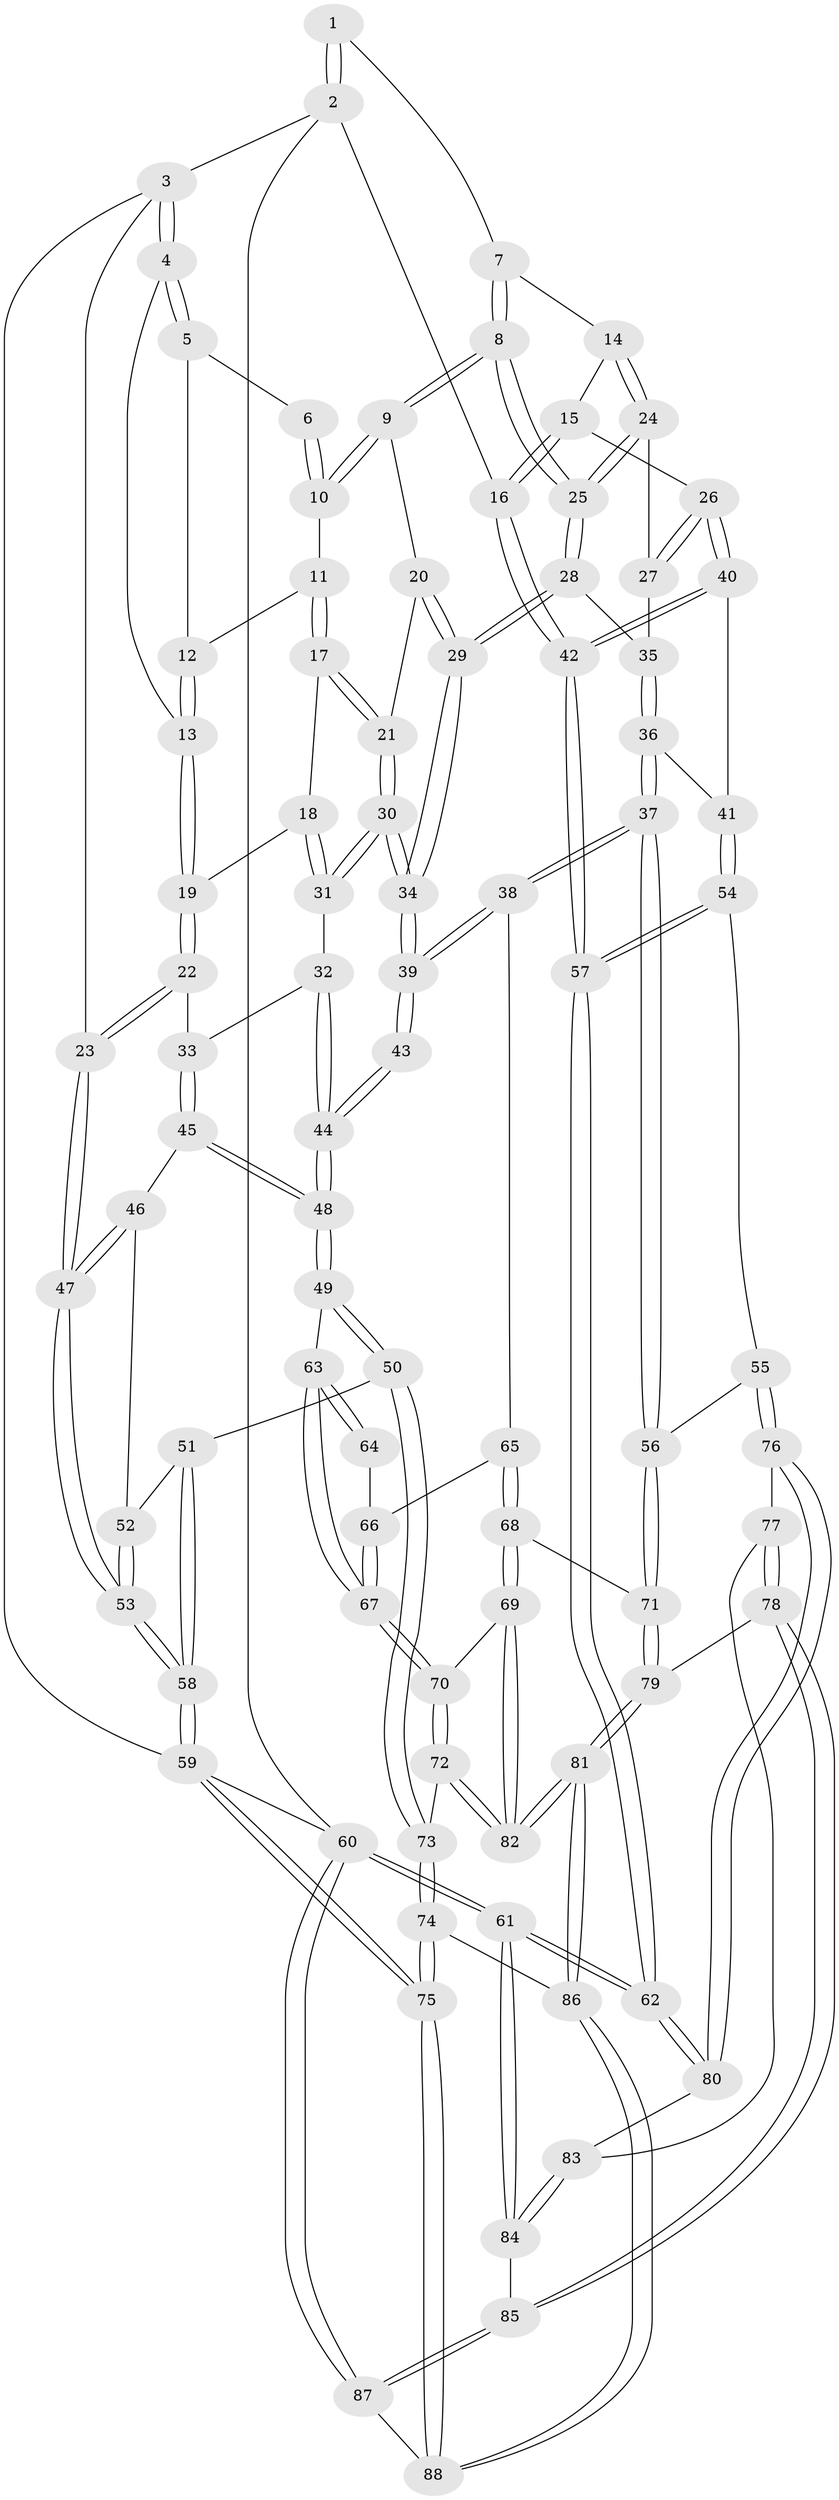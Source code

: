 // Generated by graph-tools (version 1.1) at 2025/17/03/09/25 04:17:05]
// undirected, 88 vertices, 217 edges
graph export_dot {
graph [start="1"]
  node [color=gray90,style=filled];
  1 [pos="+0.7370455885886366+0"];
  2 [pos="+1+0"];
  3 [pos="+0+0"];
  4 [pos="+0+0"];
  5 [pos="+0.42894665587157604+0"];
  6 [pos="+0.4803218518043433+0"];
  7 [pos="+0.7446544015288723+0.032713861666828895"];
  8 [pos="+0.699847595115962+0.1318603886404695"];
  9 [pos="+0.6411747815576972+0.13317175336920725"];
  10 [pos="+0.6150508260438157+0.10762145765961623"];
  11 [pos="+0.43449690764830634+0.029113396630267917"];
  12 [pos="+0.422331070621154+0"];
  13 [pos="+0.23537628470805838+0.1212617518108538"];
  14 [pos="+0.9032506207305242+0.13021730788956748"];
  15 [pos="+0.9229403208954446+0.12463906349539873"];
  16 [pos="+1+0"];
  17 [pos="+0.43265147765769146+0.10189467411667999"];
  18 [pos="+0.38572722672381476+0.13201476838101647"];
  19 [pos="+0.2388252855869934+0.1818440048812139"];
  20 [pos="+0.5919226203944292+0.15844578412728588"];
  21 [pos="+0.4879652284382147+0.1897868138362074"];
  22 [pos="+0.19986395460616715+0.2511994616179107"];
  23 [pos="+0+0"];
  24 [pos="+0.8680805335639911+0.18522968653676958"];
  25 [pos="+0.7317688541876873+0.22500805439272517"];
  26 [pos="+0.9883946296032491+0.3187470867348852"];
  27 [pos="+0.9017074154523148+0.27167324754625405"];
  28 [pos="+0.721229249768675+0.30012006191498164"];
  29 [pos="+0.6353656181649885+0.3456844284103329"];
  30 [pos="+0.48807156613249975+0.3788306996407617"];
  31 [pos="+0.32741379217367944+0.3236374863114491"];
  32 [pos="+0.2736414554699982+0.3154873076263276"];
  33 [pos="+0.20314505217905418+0.29546255621472456"];
  34 [pos="+0.5194353586112153+0.42006175893800374"];
  35 [pos="+0.7473208535697969+0.3156573936604539"];
  36 [pos="+0.8272594905902182+0.4106964065190392"];
  37 [pos="+0.7188638585318622+0.5745254109302457"];
  38 [pos="+0.5313114721238201+0.45035088276762203"];
  39 [pos="+0.5194919790848388+0.42662652167980436"];
  40 [pos="+1+0.3627737934183337"];
  41 [pos="+0.8682835713188981+0.41656489735839886"];
  42 [pos="+1+0.39035406356488095"];
  43 [pos="+0.49771984043017314+0.43884845987499"];
  44 [pos="+0.29636624482253016+0.4925714693256564"];
  45 [pos="+0.19830047758899413+0.3004217812255781"];
  46 [pos="+0.10520434344790673+0.3360654016421414"];
  47 [pos="+0+0.32226489658011365"];
  48 [pos="+0.21186130032117564+0.5456831501068058"];
  49 [pos="+0.19706598554403265+0.5796209392474252"];
  50 [pos="+0.18560697405896057+0.5867964468375517"];
  51 [pos="+0.13794526218034311+0.5871004070465462"];
  52 [pos="+0.09137798392919787+0.444544969232768"];
  53 [pos="+0+0.5302045759117562"];
  54 [pos="+0.8865642171927534+0.532695001799247"];
  55 [pos="+0.7840601192586373+0.6207541991228641"];
  56 [pos="+0.7291435038734083+0.5930800490114388"];
  57 [pos="+1+0.5912302471110592"];
  58 [pos="+0+0.6951319354082688"];
  59 [pos="+0+1"];
  60 [pos="+1+1"];
  61 [pos="+1+1"];
  62 [pos="+1+0.6220739315109309"];
  63 [pos="+0.27135061104451863+0.6005453810285074"];
  64 [pos="+0.3712837271277736+0.5617758733718496"];
  65 [pos="+0.5014947898960174+0.5999380182840365"];
  66 [pos="+0.3854442171377946+0.6442388975259932"];
  67 [pos="+0.35487154113434555+0.6769168110138585"];
  68 [pos="+0.5108110227707167+0.6652941547313123"];
  69 [pos="+0.472264136816228+0.7361482335405174"];
  70 [pos="+0.3598469657052236+0.7086469160308781"];
  71 [pos="+0.6411511223192915+0.7169861319196104"];
  72 [pos="+0.2980199635504962+0.7864102376753481"];
  73 [pos="+0.24066011235105345+0.8156352174037802"];
  74 [pos="+0.18961278070079793+0.9070786391921342"];
  75 [pos="+0+1"];
  76 [pos="+0.8075407121368134+0.6481993044018337"];
  77 [pos="+0.8182590306177193+0.7241337893079538"];
  78 [pos="+0.6781095404490264+0.8612380477608244"];
  79 [pos="+0.6457248513742662+0.8437122003652312"];
  80 [pos="+1+0.6376702939432474"];
  81 [pos="+0.5075665782631597+0.8683828687675922"];
  82 [pos="+0.49559102829266577+0.8484445282539667"];
  83 [pos="+0.8800310654747097+0.7839956681214252"];
  84 [pos="+0.8908235801312285+0.8849890445079139"];
  85 [pos="+0.7318031396765118+0.9329549913143383"];
  86 [pos="+0.49771682654845384+0.8872528641104152"];
  87 [pos="+0.7118849694247916+1"];
  88 [pos="+0.4554542600835367+1"];
  1 -- 2;
  1 -- 2;
  1 -- 7;
  2 -- 3;
  2 -- 16;
  2 -- 60;
  3 -- 4;
  3 -- 4;
  3 -- 23;
  3 -- 59;
  4 -- 5;
  4 -- 5;
  4 -- 13;
  5 -- 6;
  5 -- 12;
  6 -- 10;
  6 -- 10;
  7 -- 8;
  7 -- 8;
  7 -- 14;
  8 -- 9;
  8 -- 9;
  8 -- 25;
  8 -- 25;
  9 -- 10;
  9 -- 10;
  9 -- 20;
  10 -- 11;
  11 -- 12;
  11 -- 17;
  11 -- 17;
  12 -- 13;
  12 -- 13;
  13 -- 19;
  13 -- 19;
  14 -- 15;
  14 -- 24;
  14 -- 24;
  15 -- 16;
  15 -- 16;
  15 -- 26;
  16 -- 42;
  16 -- 42;
  17 -- 18;
  17 -- 21;
  17 -- 21;
  18 -- 19;
  18 -- 31;
  18 -- 31;
  19 -- 22;
  19 -- 22;
  20 -- 21;
  20 -- 29;
  20 -- 29;
  21 -- 30;
  21 -- 30;
  22 -- 23;
  22 -- 23;
  22 -- 33;
  23 -- 47;
  23 -- 47;
  24 -- 25;
  24 -- 25;
  24 -- 27;
  25 -- 28;
  25 -- 28;
  26 -- 27;
  26 -- 27;
  26 -- 40;
  26 -- 40;
  27 -- 35;
  28 -- 29;
  28 -- 29;
  28 -- 35;
  29 -- 34;
  29 -- 34;
  30 -- 31;
  30 -- 31;
  30 -- 34;
  30 -- 34;
  31 -- 32;
  32 -- 33;
  32 -- 44;
  32 -- 44;
  33 -- 45;
  33 -- 45;
  34 -- 39;
  34 -- 39;
  35 -- 36;
  35 -- 36;
  36 -- 37;
  36 -- 37;
  36 -- 41;
  37 -- 38;
  37 -- 38;
  37 -- 56;
  37 -- 56;
  38 -- 39;
  38 -- 39;
  38 -- 65;
  39 -- 43;
  39 -- 43;
  40 -- 41;
  40 -- 42;
  40 -- 42;
  41 -- 54;
  41 -- 54;
  42 -- 57;
  42 -- 57;
  43 -- 44;
  43 -- 44;
  44 -- 48;
  44 -- 48;
  45 -- 46;
  45 -- 48;
  45 -- 48;
  46 -- 47;
  46 -- 47;
  46 -- 52;
  47 -- 53;
  47 -- 53;
  48 -- 49;
  48 -- 49;
  49 -- 50;
  49 -- 50;
  49 -- 63;
  50 -- 51;
  50 -- 73;
  50 -- 73;
  51 -- 52;
  51 -- 58;
  51 -- 58;
  52 -- 53;
  52 -- 53;
  53 -- 58;
  53 -- 58;
  54 -- 55;
  54 -- 57;
  54 -- 57;
  55 -- 56;
  55 -- 76;
  55 -- 76;
  56 -- 71;
  56 -- 71;
  57 -- 62;
  57 -- 62;
  58 -- 59;
  58 -- 59;
  59 -- 75;
  59 -- 75;
  59 -- 60;
  60 -- 61;
  60 -- 61;
  60 -- 87;
  60 -- 87;
  61 -- 62;
  61 -- 62;
  61 -- 84;
  61 -- 84;
  62 -- 80;
  62 -- 80;
  63 -- 64;
  63 -- 64;
  63 -- 67;
  63 -- 67;
  64 -- 66;
  65 -- 66;
  65 -- 68;
  65 -- 68;
  66 -- 67;
  66 -- 67;
  67 -- 70;
  67 -- 70;
  68 -- 69;
  68 -- 69;
  68 -- 71;
  69 -- 70;
  69 -- 82;
  69 -- 82;
  70 -- 72;
  70 -- 72;
  71 -- 79;
  71 -- 79;
  72 -- 73;
  72 -- 82;
  72 -- 82;
  73 -- 74;
  73 -- 74;
  74 -- 75;
  74 -- 75;
  74 -- 86;
  75 -- 88;
  75 -- 88;
  76 -- 77;
  76 -- 80;
  76 -- 80;
  77 -- 78;
  77 -- 78;
  77 -- 83;
  78 -- 79;
  78 -- 85;
  78 -- 85;
  79 -- 81;
  79 -- 81;
  80 -- 83;
  81 -- 82;
  81 -- 82;
  81 -- 86;
  81 -- 86;
  83 -- 84;
  83 -- 84;
  84 -- 85;
  85 -- 87;
  85 -- 87;
  86 -- 88;
  86 -- 88;
  87 -- 88;
}
